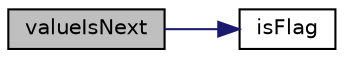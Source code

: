 digraph "valueIsNext"
{
  edge [fontname="Helvetica",fontsize="10",labelfontname="Helvetica",labelfontsize="10"];
  node [fontname="Helvetica",fontsize="10",shape=record];
  rankdir="LR";
  Node1 [label="valueIsNext",height=0.2,width=0.4,color="black", fillcolor="grey75", style="filled" fontcolor="black"];
  Node1 -> Node2 [color="midnightblue",fontsize="10",style="solid",fontname="Helvetica"];
  Node2 [label="isFlag",height=0.2,width=0.4,color="black", fillcolor="white", style="filled",URL="$class_simple_arguments.html#a58821c6a884eb94b7b1c5a01cc152172"];
}
